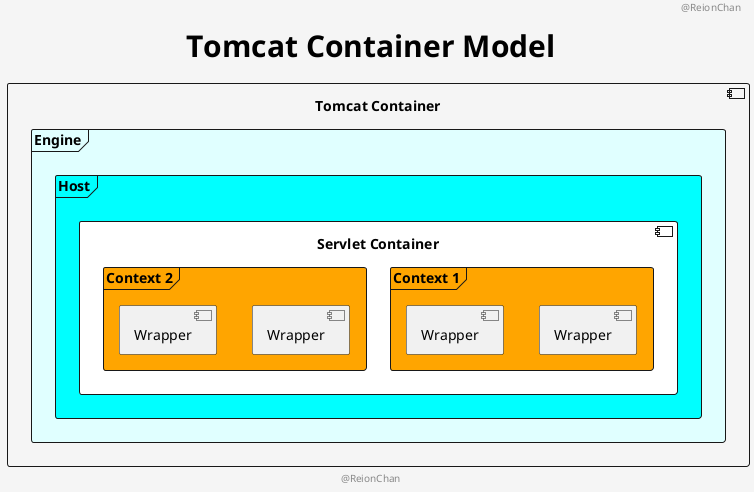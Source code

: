 @startuml

skinparam backgroundColor WhiteSmoke

header "@ReionChan"
footer "@ReionChan"
skin rose

title "<font size=30>Tomcat Container Model"

component "Tomcat Container" {
    frame "Engine" #lightcyan {
        frame "Host" #cyan {
          component "Servlet Container" #white {
            frame "Context 1" #orange {
              [Wrapper] as w1
              [Wrapper] as w2
            }
            frame "Context 2" #orange {
              [Wrapper] as w3
              [Wrapper] as w4
            }
          }
        }
    }
}

@enduml